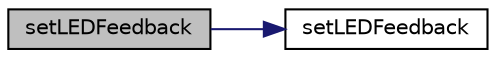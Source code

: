 digraph "setLEDFeedback"
{
 // LATEX_PDF_SIZE
  edge [fontname="Helvetica",fontsize="10",labelfontname="Helvetica",labelfontsize="10"];
  node [fontname="Helvetica",fontsize="10",shape=record];
  rankdir="LR";
  Node1 [label="setLEDFeedback",height=0.2,width=0.4,color="black", fillcolor="grey75", style="filled", fontcolor="black",tooltip=" "];
  Node1 -> Node2 [color="midnightblue",fontsize="10",style="solid"];
  Node2 [label="setLEDFeedback",height=0.2,width=0.4,color="black", fillcolor="white", style="filled",URL="$group___feedback_l_e_d_functions.html#gaa5949b509ec061d9239867caa628cfec",tooltip=" "];
}
